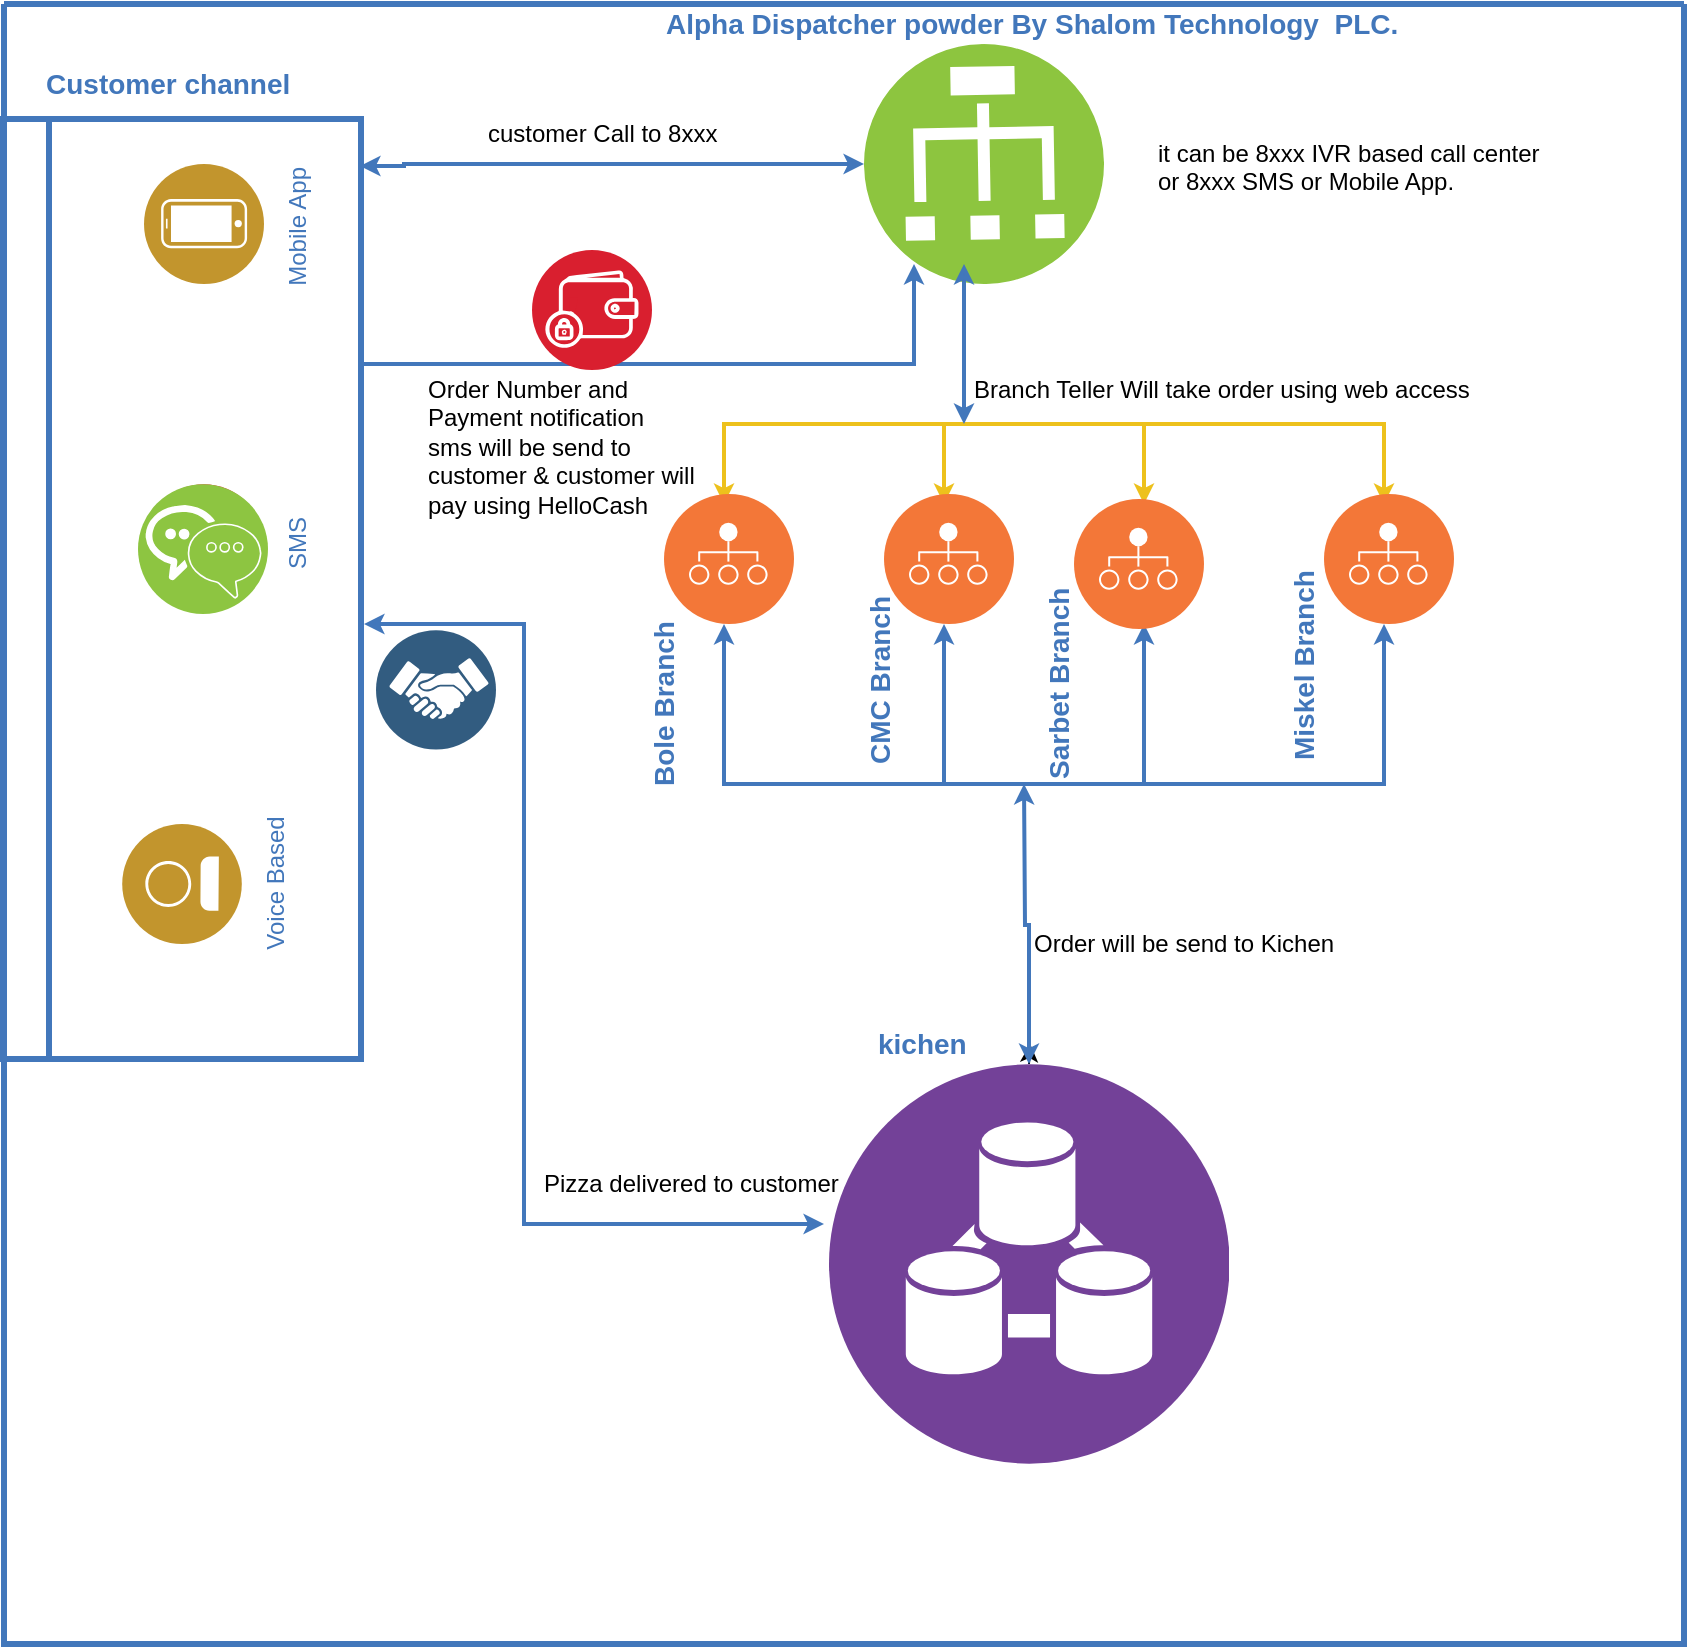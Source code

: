 <mxfile version="12.1.3" type="github" pages="1"><diagram id="2f404044-711c-603c-8f00-f6bb4c023d3c" name="Page-1"><mxGraphModel dx="1956" dy="1292" grid="1" gridSize="10" guides="1" tooltips="1" connect="1" arrows="1" fold="1" page="1" pageScale="1" pageWidth="1169" pageHeight="827" background="#ffffff" math="0" shadow="0"><root><mxCell id="0"/><mxCell id="1" parent="0"/><mxCell id="21" value="" style="swimlane;shadow=0;strokeColor=#4277BB;fillColor=#ffffff;fontColor=none;align=right;startSize=0;collapsible=0;noLabel=1;strokeWidth=3;" parent="1" vertex="1"><mxGeometry x="-550" y="-580" width="840" height="820" as="geometry"/></mxCell><mxCell id="27" style="edgeStyle=orthogonalEdgeStyle;rounded=0;html=1;labelBackgroundColor=#ffffff;jettySize=auto;orthogonalLoop=1;strokeColor=#4277BB;fontColor=#000000;strokeWidth=2;endSize=4;startSize=4;startArrow=classic;startFill=1;" parent="21" edge="1"><mxGeometry relative="1" as="geometry"><Array as="points"><mxPoint x="360" y="390"/><mxPoint x="690" y="390"/></Array><mxPoint x="360" y="310" as="sourcePoint"/><mxPoint x="690" y="310" as="targetPoint"/></mxGeometry></mxCell><mxCell id="29" style="edgeStyle=orthogonalEdgeStyle;rounded=0;html=1;labelBackgroundColor=#ffffff;jettySize=auto;orthogonalLoop=1;strokeColor=#EDC11C;fontColor=#000000;startArrow=classic;strokeWidth=2;endSize=4;startSize=4;" parent="21" edge="1"><mxGeometry relative="1" as="geometry"><Array as="points"><mxPoint x="360" y="210"/><mxPoint x="690" y="210"/></Array><mxPoint x="360" y="250" as="sourcePoint"/><mxPoint x="690" y="250" as="targetPoint"/></mxGeometry></mxCell><mxCell id="28" style="edgeStyle=orthogonalEdgeStyle;rounded=0;html=1;labelBackgroundColor=#ffffff;jettySize=auto;orthogonalLoop=1;strokeColor=#4277BB;fontColor=#000000;strokeWidth=2;endSize=4;startSize=4;startArrow=classic;startFill=1;" parent="21" edge="1"><mxGeometry relative="1" as="geometry"><Array as="points"><mxPoint x="470" y="390"/><mxPoint x="570" y="390"/></Array><mxPoint x="470" y="310" as="sourcePoint"/><mxPoint x="570" y="310" as="targetPoint"/></mxGeometry></mxCell><mxCell id="30" style="edgeStyle=orthogonalEdgeStyle;rounded=0;html=1;labelBackgroundColor=#ffffff;jettySize=auto;orthogonalLoop=1;strokeColor=#EDC11C;fontColor=#000000;startArrow=classic;strokeWidth=2;endSize=4;startSize=4;" parent="21" edge="1"><mxGeometry relative="1" as="geometry"><Array as="points"><mxPoint x="470" y="210"/><mxPoint x="570" y="210"/></Array><mxPoint x="470" y="250" as="sourcePoint"/><mxPoint x="570" y="250" as="targetPoint"/></mxGeometry></mxCell><mxCell id="45" style="edgeStyle=orthogonalEdgeStyle;rounded=0;html=1;labelBackgroundColor=#ffffff;jettySize=auto;orthogonalLoop=1;strokeColor=#4277BB;fontSize=12;fontColor=#4277BB;strokeWidth=2;endSize=4;startSize=4;exitX=0.5;exitY=1;exitDx=0;exitDy=0;" parent="21" source="39" edge="1"><mxGeometry relative="1" as="geometry"><mxPoint x="205" y="290" as="sourcePoint"/><mxPoint x="455" y="130" as="targetPoint"/><Array as="points"><mxPoint x="179" y="180"/><mxPoint x="455" y="180"/></Array></mxGeometry></mxCell><mxCell id="39" value="" style="swimlane;shadow=0;labelBackgroundColor=#007FFF;strokeColor=#4277BB;fillColor=none;gradientColor=none;fontColor=#000000;align=right;collapsible=0;startSize=23;strokeWidth=3;rotation=-90;" parent="21" vertex="1"><mxGeometry x="-146" y="203" width="470" height="179" as="geometry"/></mxCell><mxCell id="18" value="SMS" style="aspect=fixed;perimeter=ellipsePerimeter;html=1;align=center;shadow=0;dashed=0;image;image=img/lib/ibm/blockchain/certificate_authority.svg;strokeColor=#FF0000;fillColor=#FFFF66;gradientColor=none;fontColor=#4277BB;labelBackgroundColor=#ffffff;spacingTop=3;rotation=-90;" parent="39" vertex="1"><mxGeometry x="216" y="37" width="60" height="60" as="geometry"/></mxCell><mxCell id="19" value="Mobile App&amp;nbsp;" style="aspect=fixed;perimeter=ellipsePerimeter;html=1;align=center;shadow=0;dashed=0;fontColor=#4277BB;labelBackgroundColor=#ffffff;fontSize=12;spacingTop=3;image;image=img/lib/ibm/users/device.svg;fontFamily=Helvetica;strokeColor=#FF0000;fillColor=#FFFF66;rotation=-90;" parent="39" vertex="1"><mxGeometry x="216" y="-123" width="60" height="60" as="geometry"/></mxCell><mxCell id="20" value="Voice Based" style="aspect=fixed;perimeter=ellipsePerimeter;html=1;align=center;shadow=0;dashed=0;fontColor=#4277BB;labelBackgroundColor=#ffffff;fontSize=12;spacingTop=3;image;image=img/lib/ibm/users/user.svg;fontFamily=Helvetica;strokeColor=#FF0000;fillColor=#FFFF66;rotation=-90;" parent="39" vertex="1"><mxGeometry x="205" y="207" width="60" height="60" as="geometry"/></mxCell><mxCell id="0btaW32jhJ8v7gqUU8TG-133" value="" style="aspect=fixed;perimeter=ellipsePerimeter;html=1;align=center;shadow=0;dashed=0;fontColor=#4277BB;labelBackgroundColor=#ffffff;fontSize=12;spacingTop=3;image;image=img/lib/ibm/infrastructure/enterprise_messaging.svg;" vertex="1" parent="39"><mxGeometry x="213" y="37" width="65" height="65" as="geometry"/></mxCell><mxCell id="22" value="Customer channel" style="text;html=1;align=left;verticalAlign=middle;fontColor=#4277BB;shadow=0;dashed=0;strokeColor=none;fillColor=none;labelBackgroundColor=none;fontStyle=1;fontSize=14;spacingLeft=5;" parent="21" vertex="1"><mxGeometry x="14" y="30" width="150" height="20" as="geometry"/></mxCell><mxCell id="49" value="kichen" style="text;html=1;align=left;verticalAlign=middle;fontColor=#4277BB;shadow=0;dashed=0;strokeColor=none;fillColor=none;labelBackgroundColor=none;fontStyle=1;fontSize=14;spacingLeft=5;" parent="21" vertex="1"><mxGeometry x="430" y="510" width="185" height="20" as="geometry"/></mxCell><mxCell id="0btaW32jhJ8v7gqUU8TG-73" value="" style="aspect=fixed;perimeter=ellipsePerimeter;html=1;align=center;shadow=0;dashed=0;fontColor=#4277BB;labelBackgroundColor=#ffffff;fontSize=12;spacingTop=3;image;image=img/lib/ibm/devops/provision.svg;rotation=0;" vertex="1" parent="21"><mxGeometry x="330" y="245" width="65" height="65" as="geometry"/></mxCell><mxCell id="0btaW32jhJ8v7gqUU8TG-74" value="" style="aspect=fixed;perimeter=ellipsePerimeter;html=1;align=center;shadow=0;dashed=0;fontColor=#4277BB;labelBackgroundColor=#ffffff;fontSize=12;spacingTop=3;image;image=img/lib/ibm/devops/provision.svg;rotation=0;" vertex="1" parent="21"><mxGeometry x="440" y="245" width="65" height="65" as="geometry"/></mxCell><mxCell id="0btaW32jhJ8v7gqUU8TG-75" value="" style="aspect=fixed;perimeter=ellipsePerimeter;html=1;align=center;shadow=0;dashed=0;fontColor=#4277BB;labelBackgroundColor=#ffffff;fontSize=12;spacingTop=3;image;image=img/lib/ibm/devops/provision.svg;rotation=0;" vertex="1" parent="21"><mxGeometry x="535" y="247.5" width="65" height="65" as="geometry"/></mxCell><mxCell id="0btaW32jhJ8v7gqUU8TG-76" value="" style="aspect=fixed;perimeter=ellipsePerimeter;html=1;align=center;shadow=0;dashed=0;fontColor=#4277BB;labelBackgroundColor=#ffffff;fontSize=12;spacingTop=3;image;image=img/lib/ibm/devops/provision.svg;rotation=0;" vertex="1" parent="21"><mxGeometry x="660" y="245" width="65" height="65" as="geometry"/></mxCell><mxCell id="0btaW32jhJ8v7gqUU8TG-77" value="" style="aspect=fixed;perimeter=ellipsePerimeter;html=1;align=center;shadow=0;dashed=0;fontColor=#4277BB;labelBackgroundColor=#ffffff;fontSize=12;spacingTop=3;image;image=img/lib/ibm/vpc/LoadBalancer.svg;rotation=-1;" vertex="1" parent="21"><mxGeometry x="430" y="20" width="120" height="120" as="geometry"/></mxCell><mxCell id="0btaW32jhJ8v7gqUU8TG-78" style="edgeStyle=orthogonalEdgeStyle;rounded=0;html=1;labelBackgroundColor=#ffffff;jettySize=auto;orthogonalLoop=1;strokeColor=#4277BB;fontColor=#000000;strokeWidth=2;endSize=4;startSize=4;startArrow=classic;startFill=1;" edge="1" parent="21"><mxGeometry relative="1" as="geometry"><mxPoint x="480" y="130" as="sourcePoint"/><mxPoint x="480" y="210" as="targetPoint"/><Array as="points"><mxPoint x="480" y="170"/><mxPoint x="480" y="170"/></Array></mxGeometry></mxCell><mxCell id="0btaW32jhJ8v7gqUU8TG-79" style="edgeStyle=orthogonalEdgeStyle;rounded=0;orthogonalLoop=1;jettySize=auto;html=1;" edge="1" parent="21"><mxGeometry relative="1" as="geometry"><mxPoint x="530" y="130" as="sourcePoint"/><mxPoint x="530" y="130" as="targetPoint"/></mxGeometry></mxCell><mxCell id="0btaW32jhJ8v7gqUU8TG-94" style="edgeStyle=orthogonalEdgeStyle;rounded=0;orthogonalLoop=1;jettySize=auto;html=1;exitX=0.5;exitY=1;exitDx=0;exitDy=0;" edge="1" parent="21"><mxGeometry relative="1" as="geometry"><mxPoint x="90" y="240" as="sourcePoint"/><mxPoint x="90" y="240" as="targetPoint"/></mxGeometry></mxCell><mxCell id="48" value="Alpha Dispatcher powder By Shalom Technology&amp;nbsp; PLC." style="text;html=1;align=left;verticalAlign=middle;fontColor=#4277BB;shadow=0;dashed=0;strokeColor=none;fillColor=none;labelBackgroundColor=none;fontStyle=1;fontSize=14;spacingLeft=5;" parent="21" vertex="1"><mxGeometry x="324" width="150" height="20" as="geometry"/></mxCell><mxCell id="0btaW32jhJ8v7gqUU8TG-142" value="Bole Branch" style="text;html=1;align=left;verticalAlign=middle;fontColor=#4277BB;shadow=0;dashed=0;strokeColor=none;fillColor=none;labelBackgroundColor=none;fontStyle=1;fontSize=14;spacingLeft=5;rotation=-90;" vertex="1" parent="21"><mxGeometry x="255" y="313" width="150" height="20" as="geometry"/></mxCell><mxCell id="0btaW32jhJ8v7gqUU8TG-143" value="CMC Branch" style="text;html=1;align=left;verticalAlign=middle;fontColor=#4277BB;shadow=0;dashed=0;strokeColor=none;fillColor=none;labelBackgroundColor=none;fontStyle=1;fontSize=14;spacingLeft=5;rotation=-90;" vertex="1" parent="21"><mxGeometry x="362.5" y="302.5" width="150" height="20" as="geometry"/></mxCell><mxCell id="0btaW32jhJ8v7gqUU8TG-144" value="Sarbet Branch" style="text;html=1;align=left;verticalAlign=middle;fontColor=#4277BB;shadow=0;dashed=0;strokeColor=none;fillColor=none;labelBackgroundColor=none;fontStyle=1;fontSize=14;spacingLeft=5;rotation=-90;" vertex="1" parent="21"><mxGeometry x="452.5" y="310" width="150" height="20" as="geometry"/></mxCell><mxCell id="0btaW32jhJ8v7gqUU8TG-145" value="Miskel Branch" style="text;html=1;align=left;verticalAlign=middle;fontColor=#4277BB;shadow=0;dashed=0;strokeColor=none;fillColor=none;labelBackgroundColor=none;fontStyle=1;fontSize=14;spacingLeft=5;rotation=-90;" vertex="1" parent="21"><mxGeometry x="575" y="300" width="150" height="20" as="geometry"/></mxCell><mxCell id="0btaW32jhJ8v7gqUU8TG-146" style="edgeStyle=orthogonalEdgeStyle;rounded=0;html=1;labelBackgroundColor=#ffffff;jettySize=auto;orthogonalLoop=1;strokeColor=#4277BB;fontColor=#000000;strokeWidth=2;endSize=4;startSize=4;startArrow=classic;startFill=1;" edge="1" parent="21"><mxGeometry relative="1" as="geometry"><mxPoint x="430" y="80" as="sourcePoint"/><mxPoint x="178" y="81" as="targetPoint"/><Array as="points"><mxPoint x="200" y="80"/><mxPoint x="200" y="81"/></Array></mxGeometry></mxCell><mxCell id="0btaW32jhJ8v7gqUU8TG-156" style="edgeStyle=orthogonalEdgeStyle;rounded=0;orthogonalLoop=1;jettySize=auto;html=1;exitX=0.5;exitY=0;exitDx=0;exitDy=0;entryX=0.449;entryY=0.5;entryDx=0;entryDy=0;entryPerimeter=0;" edge="1" parent="21" source="0btaW32jhJ8v7gqUU8TG-151" target="49"><mxGeometry relative="1" as="geometry"/></mxCell><mxCell id="0btaW32jhJ8v7gqUU8TG-151" value="" style="aspect=fixed;perimeter=ellipsePerimeter;html=1;align=center;shadow=0;dashed=1;fontColor=#000000;labelBackgroundColor=#ffffff;fontSize=12;spacingTop=3;image;image=img/lib/ibm/analytics/data_integration.svg;dashPattern=5 2;fontFamily=Helvetica;strokeColor=#FD0000;strokeWidth=2;" vertex="1" parent="21"><mxGeometry x="412.5" y="530" width="200" height="200" as="geometry"/></mxCell><mxCell id="0btaW32jhJ8v7gqUU8TG-157" style="edgeStyle=orthogonalEdgeStyle;rounded=0;html=1;labelBackgroundColor=#ffffff;jettySize=auto;orthogonalLoop=1;strokeColor=#4277BB;fontColor=#000000;strokeWidth=2;endSize=4;startSize=4;startArrow=classic;startFill=1;entryX=0.5;entryY=0;entryDx=0;entryDy=0;" edge="1" parent="21" target="0btaW32jhJ8v7gqUU8TG-151"><mxGeometry relative="1" as="geometry"><mxPoint x="510" y="390" as="sourcePoint"/><mxPoint x="379" y="471" as="targetPoint"/><Array as="points"/></mxGeometry></mxCell><mxCell id="0btaW32jhJ8v7gqUU8TG-158" style="edgeStyle=orthogonalEdgeStyle;rounded=0;html=1;labelBackgroundColor=#ffffff;jettySize=auto;orthogonalLoop=1;strokeColor=#4277BB;fontColor=#000000;strokeWidth=2;endSize=4;startSize=4;startArrow=classic;startFill=1;" edge="1" parent="21"><mxGeometry relative="1" as="geometry"><mxPoint x="180" y="310" as="sourcePoint"/><mxPoint x="410" y="610" as="targetPoint"/><Array as="points"><mxPoint x="260" y="310"/><mxPoint x="260" y="610"/><mxPoint x="383" y="610"/></Array></mxGeometry></mxCell><mxCell id="0btaW32jhJ8v7gqUU8TG-159" value="" style="aspect=fixed;perimeter=ellipsePerimeter;html=1;align=center;shadow=0;dashed=0;fontColor=#4277BB;labelBackgroundColor=#ffffff;fontSize=12;spacingTop=3;image;image=img/lib/ibm/blockchain/membership_services_provider_api.svg;" vertex="1" parent="21"><mxGeometry x="186" y="313" width="60" height="60" as="geometry"/></mxCell><mxCell id="0btaW32jhJ8v7gqUU8TG-160" value="customer Call to 8xxx" style="text;html=1;resizable=0;points=[];autosize=1;align=left;verticalAlign=top;spacingTop=-4;" vertex="1" parent="21"><mxGeometry x="240" y="55" width="130" height="20" as="geometry"/></mxCell><mxCell id="0btaW32jhJ8v7gqUU8TG-161" value="it can be 8xxx IVR based call center&lt;br&gt;or 8xxx SMS or Mobile App." style="text;html=1;resizable=0;points=[];autosize=1;align=left;verticalAlign=top;spacingTop=-4;" vertex="1" parent="21"><mxGeometry x="575" y="65" width="210" height="30" as="geometry"/></mxCell><mxCell id="0btaW32jhJ8v7gqUU8TG-162" value="Order Number and&lt;br&gt;Payment notification&lt;br&gt;sms will be send to&lt;br&gt;customer &amp;amp; customer will&lt;br&gt;pay using HelloCash" style="text;html=1;resizable=0;points=[];autosize=1;align=left;verticalAlign=top;spacingTop=-4;" vertex="1" parent="21"><mxGeometry x="210" y="183" width="150" height="70" as="geometry"/></mxCell><mxCell id="0btaW32jhJ8v7gqUU8TG-165" value="Branch Teller Will take order using web access" style="text;html=1;resizable=0;points=[];autosize=1;align=left;verticalAlign=top;spacingTop=-4;" vertex="1" parent="21"><mxGeometry x="482.5" y="183" width="260" height="20" as="geometry"/></mxCell><mxCell id="0btaW32jhJ8v7gqUU8TG-166" value="Order will be send to Kichen" style="text;html=1;resizable=0;points=[];autosize=1;align=left;verticalAlign=top;spacingTop=-4;" vertex="1" parent="21"><mxGeometry x="512.5" y="460" width="170" height="20" as="geometry"/></mxCell><mxCell id="0btaW32jhJ8v7gqUU8TG-168" value="" style="aspect=fixed;perimeter=ellipsePerimeter;html=1;align=center;shadow=0;dashed=0;fontColor=#4277BB;labelBackgroundColor=#ffffff;fontSize=12;spacingTop=3;image;image=img/lib/ibm/blockchain/wallet.svg;" vertex="1" parent="21"><mxGeometry x="264" y="123" width="60" height="60" as="geometry"/></mxCell><mxCell id="0btaW32jhJ8v7gqUU8TG-169" value="Pizza delivered to customer" style="text;html=1;resizable=0;points=[];autosize=1;align=left;verticalAlign=top;spacingTop=-4;" vertex="1" parent="21"><mxGeometry x="267.5" y="580" width="160" height="20" as="geometry"/></mxCell></root></mxGraphModel></diagram></mxfile>
